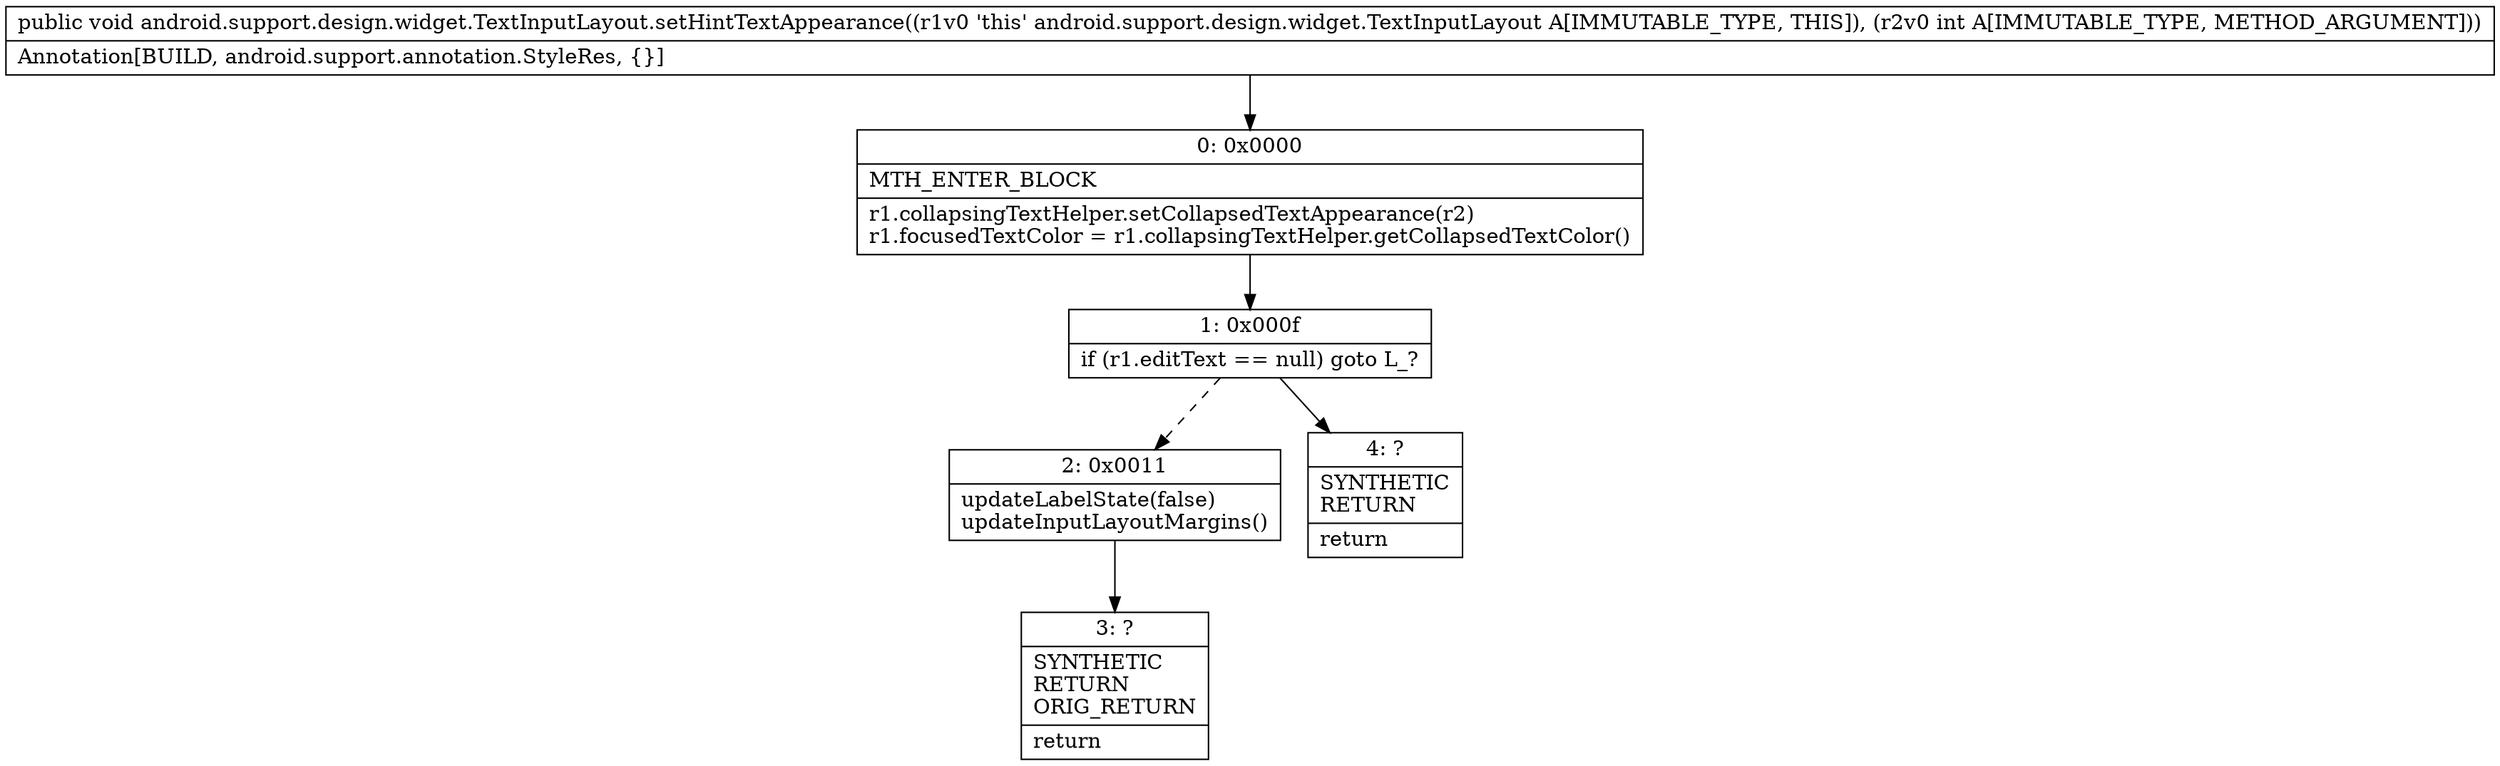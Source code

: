 digraph "CFG forandroid.support.design.widget.TextInputLayout.setHintTextAppearance(I)V" {
Node_0 [shape=record,label="{0\:\ 0x0000|MTH_ENTER_BLOCK\l|r1.collapsingTextHelper.setCollapsedTextAppearance(r2)\lr1.focusedTextColor = r1.collapsingTextHelper.getCollapsedTextColor()\l}"];
Node_1 [shape=record,label="{1\:\ 0x000f|if (r1.editText == null) goto L_?\l}"];
Node_2 [shape=record,label="{2\:\ 0x0011|updateLabelState(false)\lupdateInputLayoutMargins()\l}"];
Node_3 [shape=record,label="{3\:\ ?|SYNTHETIC\lRETURN\lORIG_RETURN\l|return\l}"];
Node_4 [shape=record,label="{4\:\ ?|SYNTHETIC\lRETURN\l|return\l}"];
MethodNode[shape=record,label="{public void android.support.design.widget.TextInputLayout.setHintTextAppearance((r1v0 'this' android.support.design.widget.TextInputLayout A[IMMUTABLE_TYPE, THIS]), (r2v0 int A[IMMUTABLE_TYPE, METHOD_ARGUMENT]))  | Annotation[BUILD, android.support.annotation.StyleRes, \{\}]\l}"];
MethodNode -> Node_0;
Node_0 -> Node_1;
Node_1 -> Node_2[style=dashed];
Node_1 -> Node_4;
Node_2 -> Node_3;
}

